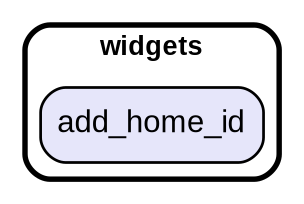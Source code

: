 digraph "" {
  graph [style=rounded fontname="Arial Black" fontsize=13 penwidth=2.6];
  node [shape=rect style="filled,rounded" fontname=Arial fontsize=15 fillcolor=Lavender penwidth=1.3];
  edge [penwidth=1.3];
  "/add_home_id.dart" [label="add_home_id"];
  subgraph "cluster~" {
    label="widgets";
    "/add_home_id.dart";
  }
}

